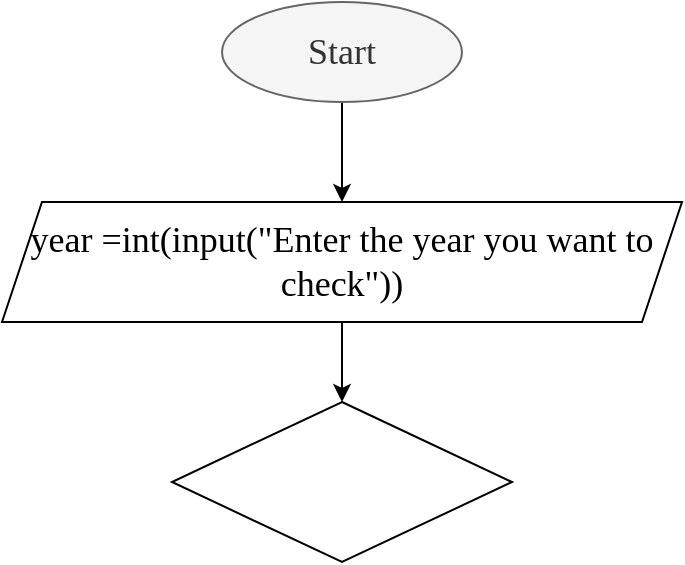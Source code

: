 <mxfile>
    <diagram id="2AWd7rYyMXu693XjGOpq" name="Page-1">
        <mxGraphModel dx="873" dy="640" grid="1" gridSize="10" guides="1" tooltips="1" connect="1" arrows="1" fold="1" page="1" pageScale="1" pageWidth="827" pageHeight="1169" math="0" shadow="0">
            <root>
                <mxCell id="0"/>
                <mxCell id="1" parent="0"/>
                <mxCell id="6" value="" style="edgeStyle=orthogonalEdgeStyle;rounded=0;orthogonalLoop=1;jettySize=auto;html=1;" edge="1" parent="1" source="2">
                    <mxGeometry relative="1" as="geometry">
                        <mxPoint x="410" y="110" as="targetPoint"/>
                        <Array as="points">
                            <mxPoint x="410" y="100"/>
                        </Array>
                    </mxGeometry>
                </mxCell>
                <mxCell id="2" value="&lt;font face=&quot;Times New Roman&quot; style=&quot;font-size: 18px&quot;&gt;Start&lt;/font&gt;" style="ellipse;whiteSpace=wrap;html=1;fillColor=#f5f5f5;strokeColor=#666666;fontColor=#333333;" vertex="1" parent="1">
                    <mxGeometry x="350" y="10" width="120" height="50" as="geometry"/>
                </mxCell>
                <mxCell id="9" value="" style="edgeStyle=orthogonalEdgeStyle;rounded=0;orthogonalLoop=1;jettySize=auto;html=1;" edge="1" parent="1" source="7">
                    <mxGeometry relative="1" as="geometry">
                        <mxPoint x="410" y="210" as="targetPoint"/>
                    </mxGeometry>
                </mxCell>
                <mxCell id="7" value="&lt;font face=&quot;Times New Roman&quot; style=&quot;font-size: 18px&quot;&gt;year =int(input(&quot;Enter the year you want to check&quot;))&lt;/font&gt;" style="shape=parallelogram;perimeter=parallelogramPerimeter;whiteSpace=wrap;html=1;fixedSize=1;" vertex="1" parent="1">
                    <mxGeometry x="240" y="110" width="340" height="60" as="geometry"/>
                </mxCell>
                <mxCell id="10" value="" style="rhombus;whiteSpace=wrap;html=1;" vertex="1" parent="1">
                    <mxGeometry x="325" y="210" width="170" height="80" as="geometry"/>
                </mxCell>
            </root>
        </mxGraphModel>
    </diagram>
</mxfile>